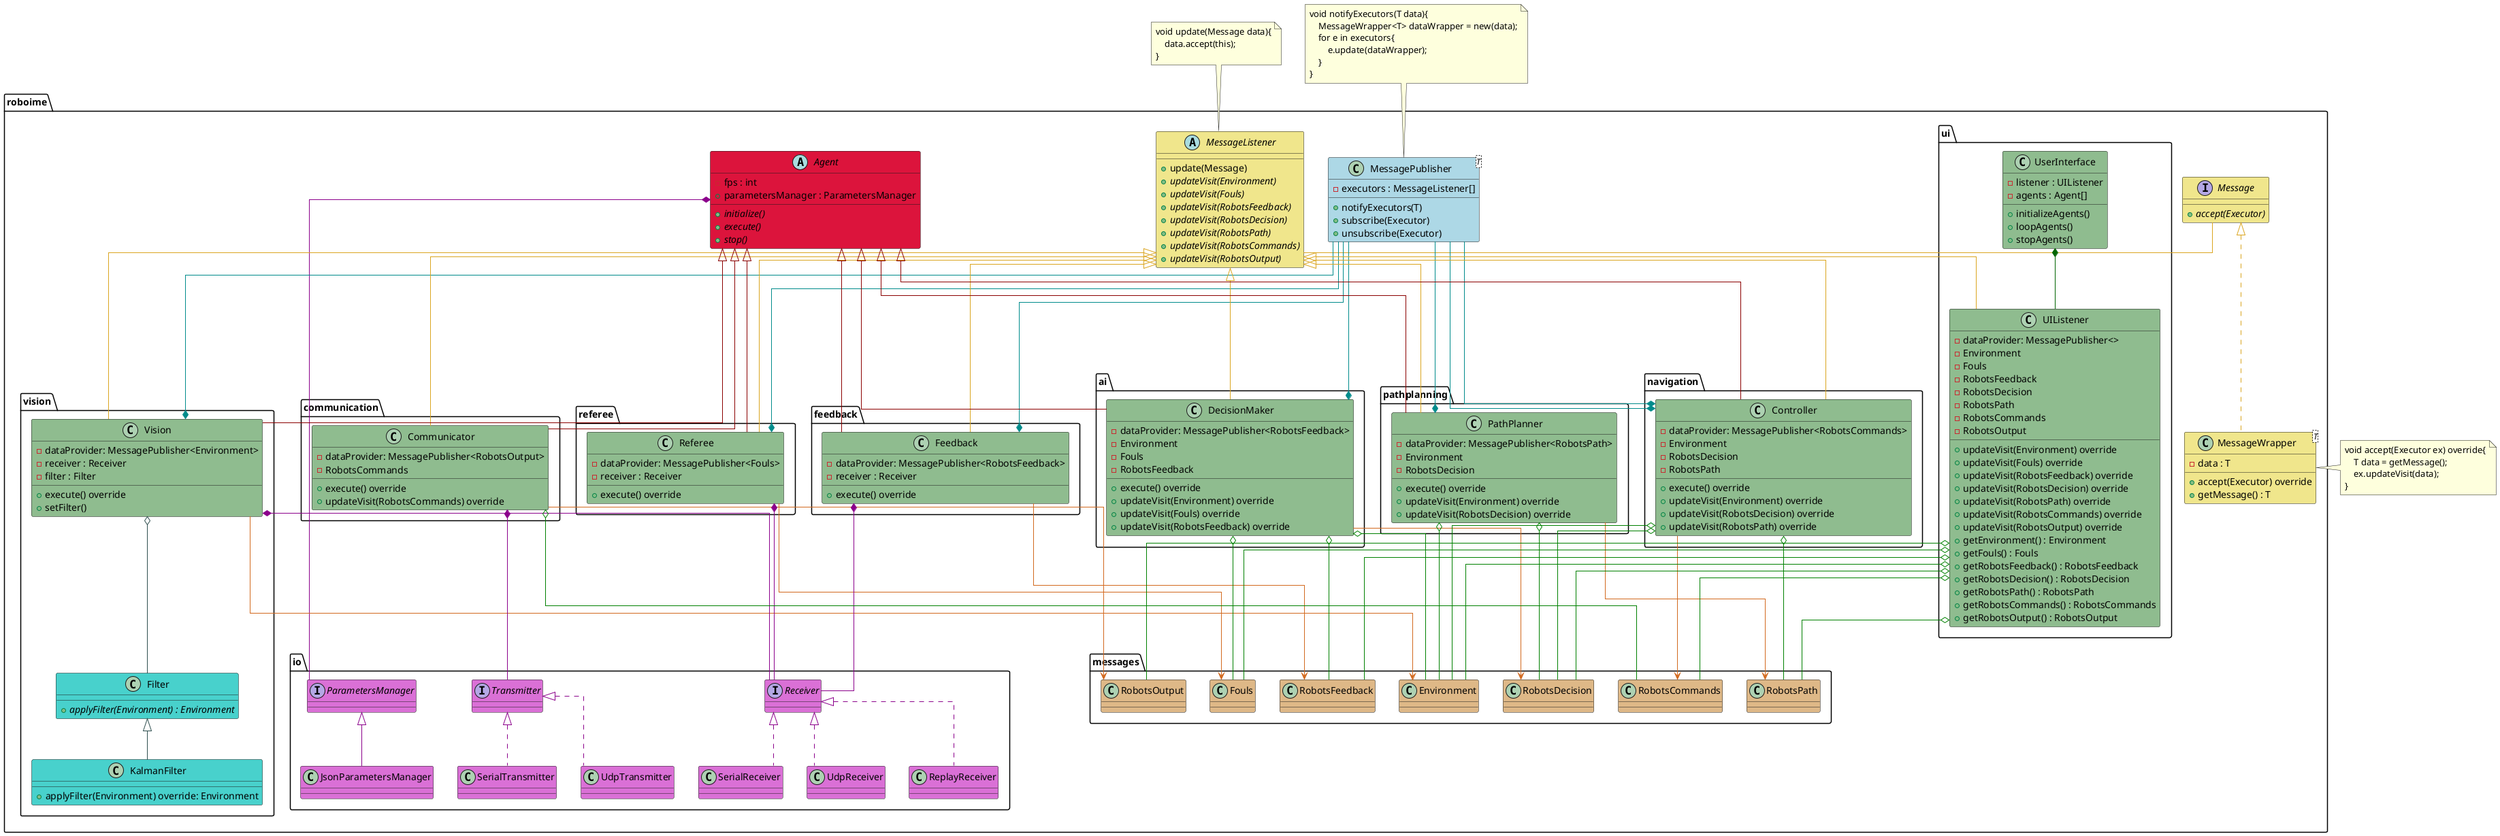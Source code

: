 @startuml
'https://plantuml.com/class-diagram
skinparam linetype polyline
skinparam linetype ortho
set separator ::

class roboime::ui::UserInterface #darkseagreen{
    -listener : UIListener
    -agents : Agent[]
    +initializeAgents()
    +loopAgents()
    +stopAgents()
}

class roboime::messages::Environment #burlywood{
}
class roboime::messages::Fouls #burlywood{
}
class roboime::messages::RobotsFeedback #burlywood{
}
class roboime::messages::RobotsDecision #burlywood{
}
class roboime::messages::RobotsPath #burlywood{
}
class roboime::messages::RobotsCommands #burlywood{
}
class roboime::messages::RobotsOutput #burlywood{
}
class roboime::MessagePublisher<T> #lightblue;text:black {
    -executors : MessageListener[]
    +notifyExecutors(T)
    +subscribe(Executor)
    +unsubscribe(Executor)
}
note top of MessagePublisher
    void notifyExecutors(T data){
        MessageWrapper<T> dataWrapper = new(data);
        for e in executors{
            e.update(dataWrapper);
        }
    }
end note
abstract roboime::Agent #crimson{
    - fps : int
    +parametersManager : ParametersManager
    +{abstract}initialize()
    +{abstract}execute()
    +{abstract}stop()
}
abstract roboime::MessageListener #khaki{
    +update(Message)
    +{abstract}updateVisit(Environment)
    +{abstract}updateVisit(Fouls)
    +{abstract}updateVisit(RobotsFeedback)
    +{abstract}updateVisit(RobotsDecision)
    +{abstract}updateVisit(RobotsPath)
    +{abstract}updateVisit(RobotsCommands)
    +{abstract}updateVisit(RobotsOutput)
}

note top of MessageListener
    void update(Message data){
        data.accept(this);
    }
end note
interface roboime::Message #khaki{
    +{abstract}accept(Executor)
}
MessageListener -l[hidden] Message
MessageListener -r[hidden] MessagePublisher
MessageListener -- Message #goldenrod
class roboime::MessageWrapper<T> #khaki{
    -data : T
    +accept(Executor) override
    +getMessage() : T
}
note right of MessageWrapper
    void accept(Executor ex) override{
        T data = getMessage();
        ex.updateVisit(data);
    }
end note
Message <|.d. MessageWrapper #goldenrod
interface roboime::io::Receiver #orchid{
}
class roboime::io::SerialReceiver #orchid{
}
class roboime::io::UdpReceiver #orchid{
}
class roboime::io::ReplayReceiver #orchid{
}
interface roboime::io::Transmitter #orchid{
}
class roboime::io::UdpTransmitter #orchid{
}
class roboime::io::SerialTransmitter #orchid{
}
interface roboime::io::ParametersManager #orchid{
}
class roboime::io::JsonParametersManager #orchid{
}
JsonParametersManager -u-|> ParametersManager #darkmagenta
Agent *-- ParametersManager #darkmagenta

class roboime::vision::Vision #darkseagreen{
    - dataProvider: MessagePublisher<Environment>
    - receiver : Receiver
    - filter : Filter
    +execute() override
    +setFilter()
}
Vision -d-> Environment #chocolate
class roboime::referee::Referee #darkseagreen{
    - dataProvider: MessagePublisher<Fouls>
    - receiver : Receiver
    +execute() override
}
Referee -d-> Fouls #chocolate
class roboime::feedback::Feedback #darkseagreen{
    - dataProvider: MessagePublisher<RobotsFeedback>
    - receiver : Receiver
    +execute() override
}
Feedback -d-> RobotsFeedback #chocolate
class roboime::ai::DecisionMaker #darkseagreen{
    - dataProvider: MessagePublisher<RobotsFeedback>
    -Environment
    -Fouls
    -RobotsFeedback
    +execute() override
    +updateVisit(Environment) override
    +updateVisit(Fouls) override
    +updateVisit(RobotsFeedback) override
}
DecisionMaker -d-> RobotsDecision #chocolate
class roboime::pathplanning::PathPlanner #darkseagreen{
    - dataProvider: MessagePublisher<RobotsPath>
    -Environment
    -RobotsDecision
    +execute() override
    +updateVisit(Environment) override
    +updateVisit(RobotsDecision) override
}
PathPlanner -d-> RobotsPath #chocolate
class roboime::navigation::Controller #darkseagreen{
    - dataProvider: MessagePublisher<RobotsCommands>
    -Environment
    -RobotsDecision
    -RobotsPath
    +execute() override
    +updateVisit(Environment) override
    +updateVisit(RobotsDecision) override
    +updateVisit(RobotsPath) override
}
Controller -d-> RobotsCommands #chocolate
class roboime::communication::Communicator #darkseagreen{
    - dataProvider: MessagePublisher<RobotsOutput>
    - RobotsCommands
    +execute() override
    +updateVisit(RobotsCommands) override
}
Communicator -d-> RobotsOutput #chocolate
class roboime::ui::UIListener #darkseagreen{
    -dataProvider: MessagePublisher<>
    -Environment
    -Fouls
    -RobotsFeedback
    -RobotsDecision
    -RobotsPath
    -RobotsCommands
    -RobotsOutput
    +updateVisit(Environment) override
    +updateVisit(Fouls) override
    +updateVisit(RobotsFeedback) override
    +updateVisit(RobotsDecision) override
    +updateVisit(RobotsPath) override
    +updateVisit(RobotsCommands) override
    +updateVisit(RobotsOutput) override
    +getEnvironment() : Environment
    +getFouls() : Fouls
    +getRobotsFeedback() : RobotsFeedback
    +getRobotsDecision() : RobotsDecision
    +getRobotsPath() : RobotsPath
    +getRobotsCommands() : RobotsCommands
    +getRobotsOutput() : RobotsOutput
}
UserInterface *-- UIListener #darkgreen
class roboime::vision::Filter #mediumturquoise{
    +{abstract}applyFilter(Environment) : Environment
}
Vision o-d- Filter #darkslategrey
class roboime::vision::KalmanFilter #mediumturquoise{
    +applyFilter(Environment) override: Environment
}
KalmanFilter -u-|> Filter #darkslategrey

Vision *-d- Receiver #line:darkmagenta
Referee *-d- Receiver #line:darkmagenta
Feedback *-d- Receiver #line:darkmagenta
Vision *-u- MessagePublisher #line:darkcyan
Referee *-u- MessagePublisher #line:darkcyan
Feedback *-u- MessagePublisher #line:darkcyan
DecisionMaker *-u- MessagePublisher #line:darkcyan
PathPlanner *-u- MessagePublisher #line:darkcyan
Controller *-u- MessagePublisher #line:darkcyan
Controller *-u- MessagePublisher #line:darkcyan


Communicator *-- Transmitter #line:darkmagenta

DecisionMaker o-- Environment #line:green
DecisionMaker o-- Fouls #line:green
DecisionMaker o-- RobotsFeedback #line:green
PathPlanner o-- Environment #line:green
PathPlanner o-- RobotsDecision #line:green
Controller o-- Environment #line:green
Controller o-- RobotsDecision #line:green
Controller o-- RobotsPath #line:green
Communicator o-- RobotsCommands #line:green
UIListener o-- Environment #line:green
UIListener o-- Fouls #line:green
UIListener o-- RobotsFeedback #line:green
UIListener o-- RobotsDecision #line:green
UIListener o-- RobotsPath #line:green
UIListener o-- RobotsCommands #line:green
UIListener o-- RobotsOutput #line:green

MessageListener <|-d- DecisionMaker #line:goldenrod
MessageListener <|-d- Controller #line:goldenrod
MessageListener <|-d- PathPlanner #line:goldenrod
MessageListener <|-d- Communicator #line:goldenrod
MessageListener <|-d- Vision #line:goldenrod
MessageListener <|-d- Referee #line:goldenrod
MessageListener <|-d- Feedback #line:goldenrod
MessageListener <|-d- UIListener #line:goldenrod

Agent <|-d- DecisionMaker #line:darkred
Agent <|-d- Controller #line:darkred
Agent <|-d- PathPlanner #line:darkred
Agent <|-d- Communicator #line:darkred
Agent <|-d- Vision #line:darkred
Agent <|-d- Referee #line:darkred
Agent <|-d- Feedback #line:darkred

Receiver <|.. SerialReceiver #darkmagenta
Receiver <|.. UdpReceiver #darkmagenta
Receiver <|.. ReplayReceiver #darkmagenta

Transmitter <|.. SerialTransmitter #darkmagenta
Transmitter <|.. UdpTransmitter #darkmagenta







@enduml